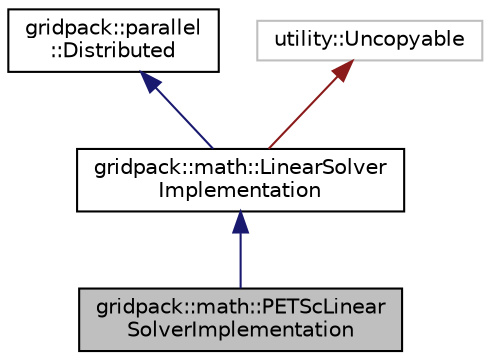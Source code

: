 digraph "gridpack::math::PETScLinearSolverImplementation"
{
  edge [fontname="Helvetica",fontsize="10",labelfontname="Helvetica",labelfontsize="10"];
  node [fontname="Helvetica",fontsize="10",shape=record];
  Node1 [label="gridpack::math::PETScLinear\lSolverImplementation",height=0.2,width=0.4,color="black", fillcolor="grey75", style="filled" fontcolor="black"];
  Node2 -> Node1 [dir="back",color="midnightblue",fontsize="10",style="solid",fontname="Helvetica"];
  Node2 [label="gridpack::math::LinearSolver\lImplementation",height=0.2,width=0.4,color="black", fillcolor="white", style="filled",URL="$classgridpack_1_1math_1_1_linear_solver_implementation.html"];
  Node3 -> Node2 [dir="back",color="midnightblue",fontsize="10",style="solid",fontname="Helvetica"];
  Node3 [label="gridpack::parallel\l::Distributed",height=0.2,width=0.4,color="black", fillcolor="white", style="filled",URL="$classgridpack_1_1parallel_1_1_distributed.html",tooltip="Serves as a base class for parallel things. "];
  Node4 -> Node2 [dir="back",color="firebrick4",fontsize="10",style="solid",fontname="Helvetica"];
  Node4 [label="utility::Uncopyable",height=0.2,width=0.4,color="grey75", fillcolor="white", style="filled"];
}
